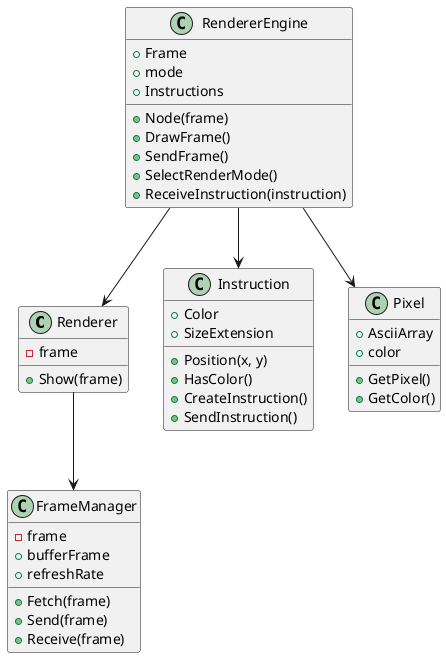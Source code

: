 @startuml
class Renderer {
    -frame
    +Show(frame)
}

class FrameManager {
    -frame
    +bufferFrame
    +refreshRate
    +Fetch(frame)
    +Send(frame)
    +Receive(frame)
   
}

class RendererEngine {
    +Node(frame)
    +Frame
    +mode
    +Instructions
    +DrawFrame()
    +SendFrame()
    +SelectRenderMode()
    +ReceiveInstruction(instruction)
}

class Instruction {
    +Color
    +SizeExtension
    +Position(x, y)
    +HasColor()
    +CreateInstruction()
    +SendInstruction()
}

class Pixel {
    +AsciiArray
    +color
    +GetPixel()
    +GetColor()
}

Renderer --> FrameManager
RendererEngine --> Renderer
RendererEngine --> Instruction
RendererEngine --> Pixel
@enduml
